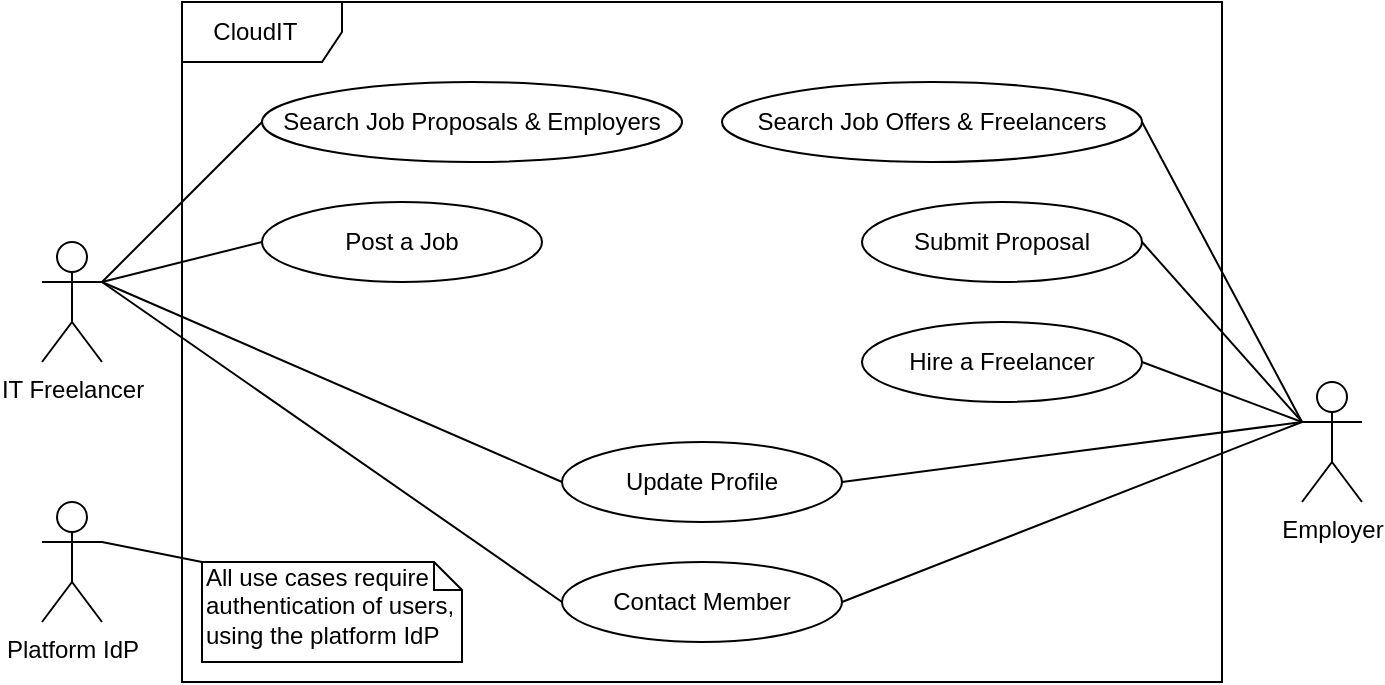<mxfile version="10.6.1" type="device"><diagram id="S1E9i5x_hGgobc1ugDFW" name="Page-1"><mxGraphModel dx="840" dy="403" grid="1" gridSize="10" guides="1" tooltips="1" connect="1" arrows="1" fold="1" page="1" pageScale="1" pageWidth="827" pageHeight="1169" math="0" shadow="0"><root><mxCell id="0"/><mxCell id="1" parent="0"/><mxCell id="9abQyp3D8Y1Z1hlaNIB0-1" value="IT Freelancer&lt;br&gt;" style="shape=umlActor;verticalLabelPosition=bottom;labelBackgroundColor=#ffffff;verticalAlign=top;html=1;" parent="1" vertex="1"><mxGeometry x="130" y="180" width="30" height="60" as="geometry"/></mxCell><mxCell id="9abQyp3D8Y1Z1hlaNIB0-2" value="CloudIT&amp;nbsp;&amp;nbsp;" style="shape=umlFrame;whiteSpace=wrap;html=1;width=80;height=30;" parent="1" vertex="1"><mxGeometry x="200" y="60" width="520" height="340" as="geometry"/></mxCell><mxCell id="9abQyp3D8Y1Z1hlaNIB0-3" value="Employer&lt;br&gt;" style="shape=umlActor;verticalLabelPosition=bottom;labelBackgroundColor=#ffffff;verticalAlign=top;html=1;" parent="1" vertex="1"><mxGeometry x="760" y="250" width="30" height="60" as="geometry"/></mxCell><mxCell id="9abQyp3D8Y1Z1hlaNIB0-4" value="Update Profile&lt;br&gt;" style="ellipse;whiteSpace=wrap;html=1;" parent="1" vertex="1"><mxGeometry x="390" y="280" width="140" height="40" as="geometry"/></mxCell><mxCell id="9abQyp3D8Y1Z1hlaNIB0-5" value="Post a Job" style="ellipse;whiteSpace=wrap;html=1;" parent="1" vertex="1"><mxGeometry x="240" y="160" width="140" height="40" as="geometry"/></mxCell><mxCell id="9abQyp3D8Y1Z1hlaNIB0-7" value="Contact Member" style="ellipse;whiteSpace=wrap;html=1;" parent="1" vertex="1"><mxGeometry x="390" y="340" width="140" height="40" as="geometry"/></mxCell><mxCell id="9abQyp3D8Y1Z1hlaNIB0-8" value="Search Job Offers &amp;amp; Freelancers&lt;br&gt;" style="ellipse;whiteSpace=wrap;html=1;" parent="1" vertex="1"><mxGeometry x="470" y="100" width="210" height="40" as="geometry"/></mxCell><mxCell id="9abQyp3D8Y1Z1hlaNIB0-9" value="Hire a Freelancer" style="ellipse;whiteSpace=wrap;html=1;" parent="1" vertex="1"><mxGeometry x="540" y="220" width="140" height="40" as="geometry"/></mxCell><mxCell id="9abQyp3D8Y1Z1hlaNIB0-10" value="Submit Proposal" style="ellipse;whiteSpace=wrap;html=1;" parent="1" vertex="1"><mxGeometry x="540" y="160" width="140" height="40" as="geometry"/></mxCell><mxCell id="9abQyp3D8Y1Z1hlaNIB0-12" value="" style="endArrow=none;html=1;entryX=0;entryY=0.5;entryDx=0;entryDy=0;exitX=1;exitY=0.333;exitDx=0;exitDy=0;exitPerimeter=0;" parent="1" source="9abQyp3D8Y1Z1hlaNIB0-1" target="9abQyp3D8Y1Z1hlaNIB0-4" edge="1"><mxGeometry relative="1" as="geometry"><mxPoint x="110" y="540" as="sourcePoint"/><mxPoint x="270" y="540" as="targetPoint"/></mxGeometry></mxCell><mxCell id="9abQyp3D8Y1Z1hlaNIB0-17" value="" style="endArrow=none;html=1;entryX=0;entryY=0.5;entryDx=0;entryDy=0;exitX=1;exitY=0.333;exitDx=0;exitDy=0;exitPerimeter=0;" parent="1" source="9abQyp3D8Y1Z1hlaNIB0-1" target="9abQyp3D8Y1Z1hlaNIB0-5" edge="1"><mxGeometry relative="1" as="geometry"><mxPoint x="165" y="280" as="sourcePoint"/><mxPoint x="250" y="130" as="targetPoint"/></mxGeometry></mxCell><mxCell id="9abQyp3D8Y1Z1hlaNIB0-18" value="" style="endArrow=none;html=1;entryX=1;entryY=0.5;entryDx=0;entryDy=0;exitX=0;exitY=0.333;exitDx=0;exitDy=0;exitPerimeter=0;" parent="1" source="9abQyp3D8Y1Z1hlaNIB0-3" target="9abQyp3D8Y1Z1hlaNIB0-10" edge="1"><mxGeometry relative="1" as="geometry"><mxPoint x="175" y="290" as="sourcePoint"/><mxPoint x="260" y="140" as="targetPoint"/></mxGeometry></mxCell><mxCell id="9abQyp3D8Y1Z1hlaNIB0-19" value="" style="endArrow=none;html=1;entryX=0;entryY=0.5;entryDx=0;entryDy=0;exitX=1;exitY=0.333;exitDx=0;exitDy=0;exitPerimeter=0;" parent="1" source="9abQyp3D8Y1Z1hlaNIB0-1" target="9abQyp3D8Y1Z1hlaNIB0-7" edge="1"><mxGeometry relative="1" as="geometry"><mxPoint x="165" y="280" as="sourcePoint"/><mxPoint x="250" y="250" as="targetPoint"/></mxGeometry></mxCell><mxCell id="9abQyp3D8Y1Z1hlaNIB0-20" value="" style="endArrow=none;html=1;entryX=1;entryY=0.5;entryDx=0;entryDy=0;exitX=0;exitY=0.333;exitDx=0;exitDy=0;exitPerimeter=0;" parent="1" source="9abQyp3D8Y1Z1hlaNIB0-3" target="9abQyp3D8Y1Z1hlaNIB0-7" edge="1"><mxGeometry relative="1" as="geometry"><mxPoint x="165" y="280" as="sourcePoint"/><mxPoint x="320" y="310" as="targetPoint"/></mxGeometry></mxCell><mxCell id="9abQyp3D8Y1Z1hlaNIB0-21" value="" style="endArrow=none;html=1;entryX=1;entryY=0.5;entryDx=0;entryDy=0;exitX=0;exitY=0.333;exitDx=0;exitDy=0;exitPerimeter=0;" parent="1" source="9abQyp3D8Y1Z1hlaNIB0-3" target="9abQyp3D8Y1Z1hlaNIB0-9" edge="1"><mxGeometry relative="1" as="geometry"><mxPoint x="615" y="280" as="sourcePoint"/><mxPoint x="460" y="310" as="targetPoint"/></mxGeometry></mxCell><mxCell id="9abQyp3D8Y1Z1hlaNIB0-22" value="" style="endArrow=none;html=1;entryX=1;entryY=0.5;entryDx=0;entryDy=0;exitX=0;exitY=0.333;exitDx=0;exitDy=0;exitPerimeter=0;" parent="1" source="9abQyp3D8Y1Z1hlaNIB0-3" target="9abQyp3D8Y1Z1hlaNIB0-8" edge="1"><mxGeometry relative="1" as="geometry"><mxPoint x="615" y="280" as="sourcePoint"/><mxPoint x="530" y="370" as="targetPoint"/></mxGeometry></mxCell><mxCell id="9abQyp3D8Y1Z1hlaNIB0-29" value="" style="endArrow=none;html=1;entryX=1;entryY=0.5;entryDx=0;entryDy=0;exitX=0;exitY=0.333;exitDx=0;exitDy=0;exitPerimeter=0;" parent="1" source="9abQyp3D8Y1Z1hlaNIB0-3" target="9abQyp3D8Y1Z1hlaNIB0-4" edge="1"><mxGeometry relative="1" as="geometry"><mxPoint x="169.667" y="279.833" as="sourcePoint"/><mxPoint x="399.667" y="249.833" as="targetPoint"/></mxGeometry></mxCell><mxCell id="9abQyp3D8Y1Z1hlaNIB0-30" value="Search Job Proposals &amp;amp; Employers&lt;br&gt;" style="ellipse;whiteSpace=wrap;html=1;" parent="1" vertex="1"><mxGeometry x="240" y="100" width="210" height="40" as="geometry"/></mxCell><mxCell id="9abQyp3D8Y1Z1hlaNIB0-31" value="" style="endArrow=none;html=1;entryX=0;entryY=0.5;entryDx=0;entryDy=0;exitX=1;exitY=0.333;exitDx=0;exitDy=0;exitPerimeter=0;" parent="1" source="9abQyp3D8Y1Z1hlaNIB0-1" target="9abQyp3D8Y1Z1hlaNIB0-30" edge="1"><mxGeometry relative="1" as="geometry"><mxPoint x="169.667" y="279.833" as="sourcePoint"/><mxPoint x="249.667" y="249.833" as="targetPoint"/></mxGeometry></mxCell><mxCell id="9abQyp3D8Y1Z1hlaNIB0-32" value="Platform IdP&lt;br&gt;" style="shape=umlActor;verticalLabelPosition=bottom;labelBackgroundColor=#ffffff;verticalAlign=top;html=1;" parent="1" vertex="1"><mxGeometry x="130" y="310" width="30" height="60" as="geometry"/></mxCell><mxCell id="9abQyp3D8Y1Z1hlaNIB0-36" value="All use cases require authentication of users, using the platform IdP" style="shape=note;whiteSpace=wrap;html=1;size=14;verticalAlign=top;align=left;spacingTop=-6;" parent="1" vertex="1"><mxGeometry x="210" y="340" width="130" height="50" as="geometry"/></mxCell><mxCell id="9abQyp3D8Y1Z1hlaNIB0-37" value="" style="endArrow=none;html=1;entryX=0;entryY=0;entryDx=0;entryDy=0;exitX=1;exitY=0.333;exitDx=0;exitDy=0;exitPerimeter=0;entryPerimeter=0;" parent="1" source="9abQyp3D8Y1Z1hlaNIB0-32" target="9abQyp3D8Y1Z1hlaNIB0-36" edge="1"><mxGeometry relative="1" as="geometry"><mxPoint x="169.667" y="209.833" as="sourcePoint"/><mxPoint x="399.667" y="369.833" as="targetPoint"/></mxGeometry></mxCell></root></mxGraphModel></diagram></mxfile>
